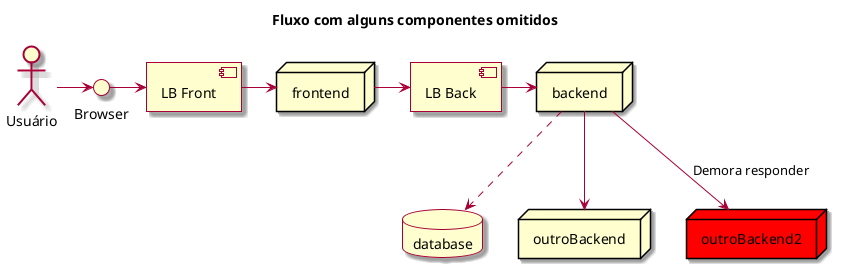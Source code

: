 @startuml

skin rose

Title: Fluxo com alguns componentes omitidos

component "LB Front" as LBF
component "LB Back" as LBB
actor "Usuário" as actor
database database
interface "Browser" as browser
node frontend
node backend
node outroBackend
node outroBackend2 #red

actor -> browser
browser -> LBF
LBF -> frontend
frontend -> LBB
LBB -> backend
backend --> outroBackend
backend --> outroBackend2 : Demora responder
backend ..> database

@enduml